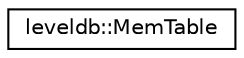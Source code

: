 digraph "Graphical Class Hierarchy"
{
  edge [fontname="Helvetica",fontsize="10",labelfontname="Helvetica",labelfontsize="10"];
  node [fontname="Helvetica",fontsize="10",shape=record];
  rankdir="LR";
  Node1 [label="leveldb::MemTable",height=0.2,width=0.4,color="black", fillcolor="white", style="filled",URL="$classleveldb_1_1_mem_table.html"];
}
